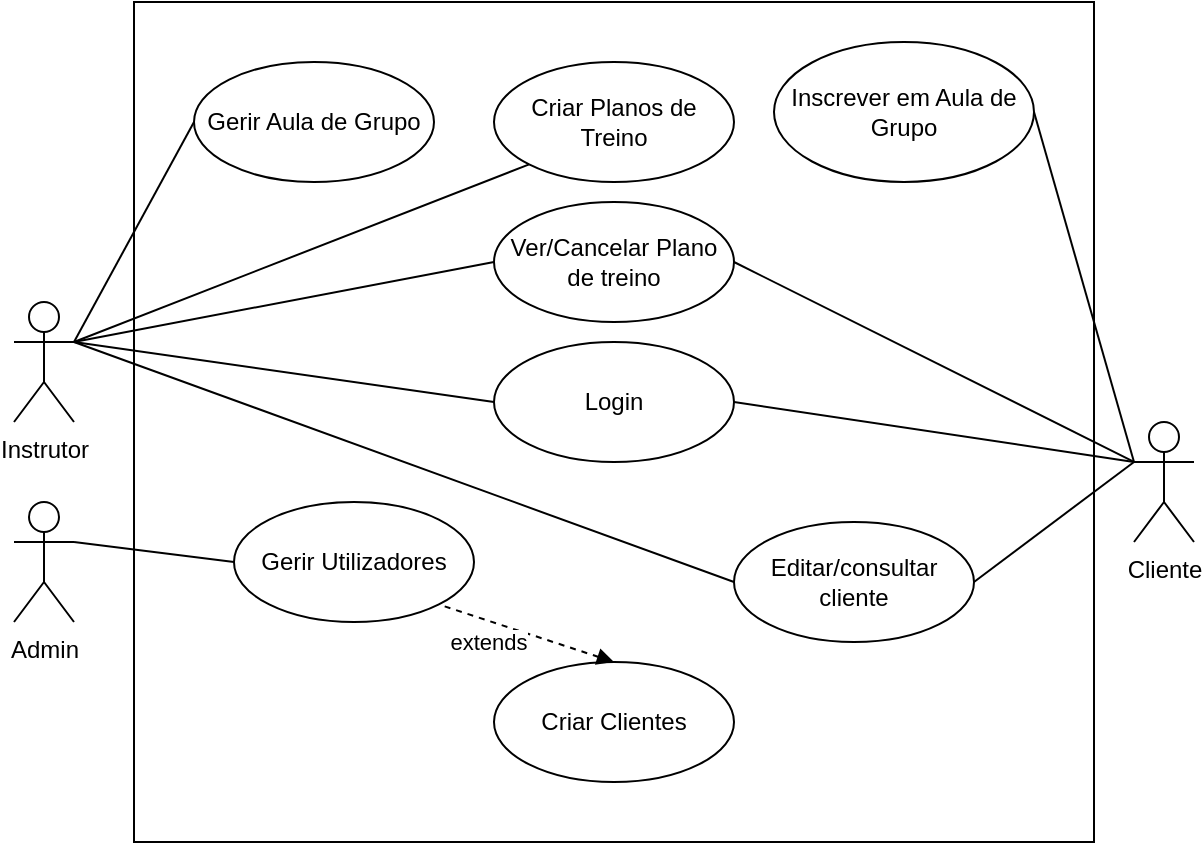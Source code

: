 <mxfile version="20.3.0" type="device"><diagram id="HNUEdEJ5aehtlCE_Zmtm" name="Página-1"><mxGraphModel dx="1662" dy="857" grid="1" gridSize="10" guides="1" tooltips="1" connect="1" arrows="1" fold="1" page="1" pageScale="1" pageWidth="827" pageHeight="1169" math="0" shadow="0"><root><mxCell id="0"/><mxCell id="1" parent="0"/><mxCell id="lqaTqBwFX0-cCKCCqKiR-2" value="" style="rounded=0;whiteSpace=wrap;html=1;fillColor=default;" parent="1" vertex="1"><mxGeometry x="200" y="80" width="480" height="420" as="geometry"/></mxCell><mxCell id="X_kUH_Cndun0N5pejyyc-6" style="rounded=0;orthogonalLoop=1;jettySize=auto;html=1;entryX=0;entryY=0.5;entryDx=0;entryDy=0;startArrow=none;startFill=0;endArrow=none;endFill=0;exitX=1;exitY=0.333;exitDx=0;exitDy=0;exitPerimeter=0;" parent="1" source="lqaTqBwFX0-cCKCCqKiR-3" target="lqaTqBwFX0-cCKCCqKiR-9" edge="1"><mxGeometry relative="1" as="geometry"/></mxCell><mxCell id="X_kUH_Cndun0N5pejyyc-12" style="edgeStyle=none;rounded=0;orthogonalLoop=1;jettySize=auto;html=1;entryX=0;entryY=0.5;entryDx=0;entryDy=0;startArrow=none;startFill=0;endArrow=none;endFill=0;exitX=1;exitY=0.333;exitDx=0;exitDy=0;exitPerimeter=0;" parent="1" source="lqaTqBwFX0-cCKCCqKiR-3" target="lqaTqBwFX0-cCKCCqKiR-6" edge="1"><mxGeometry relative="1" as="geometry"/></mxCell><mxCell id="X_kUH_Cndun0N5pejyyc-18" style="edgeStyle=none;rounded=0;orthogonalLoop=1;jettySize=auto;html=1;entryX=0;entryY=1;entryDx=0;entryDy=0;startArrow=none;startFill=0;endArrow=none;endFill=0;exitX=1;exitY=0.333;exitDx=0;exitDy=0;exitPerimeter=0;" parent="1" source="lqaTqBwFX0-cCKCCqKiR-3" target="X_kUH_Cndun0N5pejyyc-17" edge="1"><mxGeometry relative="1" as="geometry"/></mxCell><mxCell id="X_kUH_Cndun0N5pejyyc-20" style="edgeStyle=none;rounded=0;orthogonalLoop=1;jettySize=auto;html=1;entryX=0;entryY=0.5;entryDx=0;entryDy=0;startArrow=none;startFill=0;endArrow=none;endFill=0;exitX=1;exitY=0.333;exitDx=0;exitDy=0;exitPerimeter=0;" parent="1" source="lqaTqBwFX0-cCKCCqKiR-3" target="X_kUH_Cndun0N5pejyyc-16" edge="1"><mxGeometry relative="1" as="geometry"/></mxCell><mxCell id="X_kUH_Cndun0N5pejyyc-26" style="edgeStyle=none;rounded=0;orthogonalLoop=1;jettySize=auto;html=1;entryX=0;entryY=0.5;entryDx=0;entryDy=0;startArrow=none;startFill=0;endArrow=none;endFill=0;exitX=1;exitY=0.333;exitDx=0;exitDy=0;exitPerimeter=0;" parent="1" source="lqaTqBwFX0-cCKCCqKiR-3" target="X_kUH_Cndun0N5pejyyc-25" edge="1"><mxGeometry relative="1" as="geometry"/></mxCell><mxCell id="lqaTqBwFX0-cCKCCqKiR-3" value="Instrutor" style="shape=umlActor;verticalLabelPosition=bottom;verticalAlign=top;html=1;outlineConnect=0;" parent="1" vertex="1"><mxGeometry x="140" y="230" width="30" height="60" as="geometry"/></mxCell><mxCell id="X_kUH_Cndun0N5pejyyc-5" style="edgeStyle=none;rounded=0;orthogonalLoop=1;jettySize=auto;html=1;entryX=1;entryY=0.5;entryDx=0;entryDy=0;startArrow=none;startFill=0;endArrow=none;endFill=0;exitX=0;exitY=0.333;exitDx=0;exitDy=0;exitPerimeter=0;" parent="1" source="lqaTqBwFX0-cCKCCqKiR-5" target="lqaTqBwFX0-cCKCCqKiR-10" edge="1"><mxGeometry relative="1" as="geometry"/></mxCell><mxCell id="X_kUH_Cndun0N5pejyyc-13" style="edgeStyle=none;rounded=0;orthogonalLoop=1;jettySize=auto;html=1;entryX=1;entryY=0.5;entryDx=0;entryDy=0;startArrow=none;startFill=0;endArrow=none;endFill=0;exitX=0;exitY=0.333;exitDx=0;exitDy=0;exitPerimeter=0;" parent="1" source="lqaTqBwFX0-cCKCCqKiR-5" target="lqaTqBwFX0-cCKCCqKiR-6" edge="1"><mxGeometry relative="1" as="geometry"/></mxCell><mxCell id="X_kUH_Cndun0N5pejyyc-19" style="edgeStyle=none;rounded=0;orthogonalLoop=1;jettySize=auto;html=1;entryX=1;entryY=0.5;entryDx=0;entryDy=0;startArrow=none;startFill=0;endArrow=none;endFill=0;exitX=0;exitY=0.333;exitDx=0;exitDy=0;exitPerimeter=0;" parent="1" source="lqaTqBwFX0-cCKCCqKiR-5" target="X_kUH_Cndun0N5pejyyc-16" edge="1"><mxGeometry relative="1" as="geometry"/></mxCell><mxCell id="X_kUH_Cndun0N5pejyyc-27" style="edgeStyle=none;rounded=0;orthogonalLoop=1;jettySize=auto;html=1;entryX=1;entryY=0.5;entryDx=0;entryDy=0;startArrow=none;startFill=0;endArrow=none;endFill=0;exitX=0;exitY=0.333;exitDx=0;exitDy=0;exitPerimeter=0;" parent="1" source="lqaTqBwFX0-cCKCCqKiR-5" target="X_kUH_Cndun0N5pejyyc-25" edge="1"><mxGeometry relative="1" as="geometry"/></mxCell><mxCell id="lqaTqBwFX0-cCKCCqKiR-5" value="Cliente" style="shape=umlActor;verticalLabelPosition=bottom;verticalAlign=top;html=1;outlineConnect=0;" parent="1" vertex="1"><mxGeometry x="700" y="290" width="30" height="60" as="geometry"/></mxCell><mxCell id="lqaTqBwFX0-cCKCCqKiR-6" value="Login" style="ellipse;whiteSpace=wrap;html=1;fillColor=default;" parent="1" vertex="1"><mxGeometry x="380" y="250" width="120" height="60" as="geometry"/></mxCell><mxCell id="lqaTqBwFX0-cCKCCqKiR-8" value="Gerir Utilizadores" style="ellipse;whiteSpace=wrap;html=1;fillColor=default;" parent="1" vertex="1"><mxGeometry x="250" y="330" width="120" height="60" as="geometry"/></mxCell><mxCell id="lqaTqBwFX0-cCKCCqKiR-9" value="Gerir Aula de Grupo" style="ellipse;whiteSpace=wrap;html=1;fillColor=default;" parent="1" vertex="1"><mxGeometry x="230" y="110" width="120" height="60" as="geometry"/></mxCell><mxCell id="lqaTqBwFX0-cCKCCqKiR-10" value="Inscrever em Aula de Grupo" style="ellipse;whiteSpace=wrap;html=1;fillColor=default;" parent="1" vertex="1"><mxGeometry x="520" y="100" width="130" height="70" as="geometry"/></mxCell><mxCell id="lqaTqBwFX0-cCKCCqKiR-13" value="Criar Clientes" style="ellipse;whiteSpace=wrap;html=1;fillColor=default;" parent="1" vertex="1"><mxGeometry x="380" y="410" width="120" height="60" as="geometry"/></mxCell><mxCell id="X_kUH_Cndun0N5pejyyc-1" value="" style="endArrow=none;dashed=1;html=1;rounded=0;exitX=0.5;exitY=0;exitDx=0;exitDy=0;entryX=1;entryY=1;entryDx=0;entryDy=0;endFill=0;startArrow=block;startFill=1;" parent="1" source="lqaTqBwFX0-cCKCCqKiR-13" target="lqaTqBwFX0-cCKCCqKiR-8" edge="1"><mxGeometry width="50" height="50" relative="1" as="geometry"><mxPoint x="390" y="300" as="sourcePoint"/><mxPoint x="440" y="250" as="targetPoint"/></mxGeometry></mxCell><mxCell id="X_kUH_Cndun0N5pejyyc-2" value="extends" style="edgeLabel;html=1;align=center;verticalAlign=middle;resizable=0;points=[];" parent="X_kUH_Cndun0N5pejyyc-1" vertex="1" connectable="0"><mxGeometry x="0.267" y="-1" relative="1" as="geometry"><mxPoint x="-8" y="9" as="offset"/></mxGeometry></mxCell><mxCell id="X_kUH_Cndun0N5pejyyc-16" value="Ver/Cancelar Plano de treino" style="ellipse;whiteSpace=wrap;html=1;fillColor=default;" parent="1" vertex="1"><mxGeometry x="380" y="180" width="120" height="60" as="geometry"/></mxCell><mxCell id="X_kUH_Cndun0N5pejyyc-17" value="Criar Planos de Treino" style="ellipse;whiteSpace=wrap;html=1;fillColor=default;" parent="1" vertex="1"><mxGeometry x="380" y="110" width="120" height="60" as="geometry"/></mxCell><mxCell id="X_kUH_Cndun0N5pejyyc-24" style="edgeStyle=none;rounded=0;orthogonalLoop=1;jettySize=auto;html=1;entryX=0;entryY=0.5;entryDx=0;entryDy=0;startArrow=none;startFill=0;endArrow=none;endFill=0;exitX=1;exitY=0.333;exitDx=0;exitDy=0;exitPerimeter=0;" parent="1" source="X_kUH_Cndun0N5pejyyc-23" target="lqaTqBwFX0-cCKCCqKiR-8" edge="1"><mxGeometry relative="1" as="geometry"/></mxCell><mxCell id="X_kUH_Cndun0N5pejyyc-23" value="Admin" style="shape=umlActor;verticalLabelPosition=bottom;verticalAlign=top;html=1;outlineConnect=0;" parent="1" vertex="1"><mxGeometry x="140" y="330" width="30" height="60" as="geometry"/></mxCell><mxCell id="X_kUH_Cndun0N5pejyyc-25" value="Editar/consultar cliente" style="ellipse;whiteSpace=wrap;html=1;fillColor=default;" parent="1" vertex="1"><mxGeometry x="500" y="340" width="120" height="60" as="geometry"/></mxCell></root></mxGraphModel></diagram></mxfile>